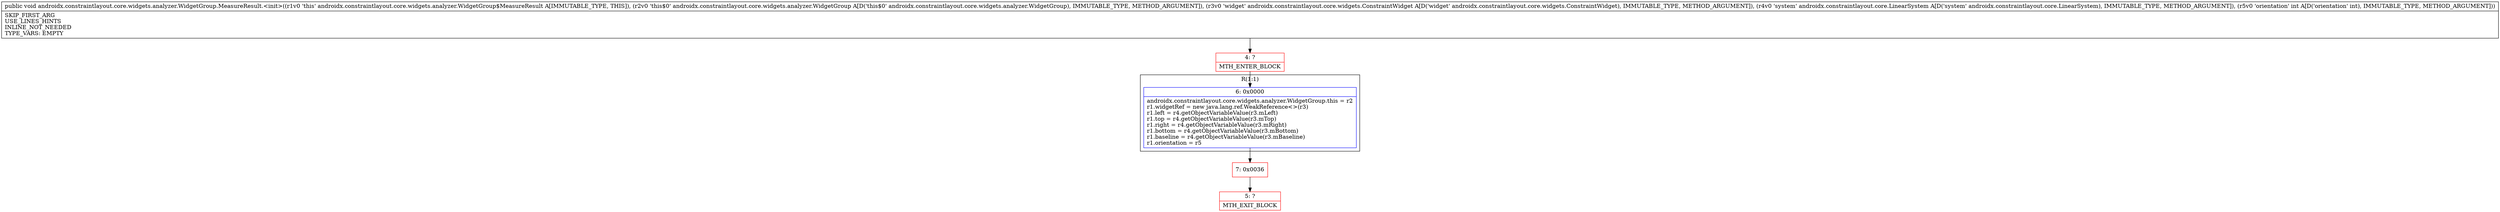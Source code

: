digraph "CFG forandroidx.constraintlayout.core.widgets.analyzer.WidgetGroup.MeasureResult.\<init\>(Landroidx\/constraintlayout\/core\/widgets\/analyzer\/WidgetGroup;Landroidx\/constraintlayout\/core\/widgets\/ConstraintWidget;Landroidx\/constraintlayout\/core\/LinearSystem;I)V" {
subgraph cluster_Region_1059537793 {
label = "R(1:1)";
node [shape=record,color=blue];
Node_6 [shape=record,label="{6\:\ 0x0000|androidx.constraintlayout.core.widgets.analyzer.WidgetGroup.this = r2\lr1.widgetRef = new java.lang.ref.WeakReference\<\>(r3)\lr1.left = r4.getObjectVariableValue(r3.mLeft)\lr1.top = r4.getObjectVariableValue(r3.mTop)\lr1.right = r4.getObjectVariableValue(r3.mRight)\lr1.bottom = r4.getObjectVariableValue(r3.mBottom)\lr1.baseline = r4.getObjectVariableValue(r3.mBaseline)\lr1.orientation = r5\l}"];
}
Node_4 [shape=record,color=red,label="{4\:\ ?|MTH_ENTER_BLOCK\l}"];
Node_7 [shape=record,color=red,label="{7\:\ 0x0036}"];
Node_5 [shape=record,color=red,label="{5\:\ ?|MTH_EXIT_BLOCK\l}"];
MethodNode[shape=record,label="{public void androidx.constraintlayout.core.widgets.analyzer.WidgetGroup.MeasureResult.\<init\>((r1v0 'this' androidx.constraintlayout.core.widgets.analyzer.WidgetGroup$MeasureResult A[IMMUTABLE_TYPE, THIS]), (r2v0 'this$0' androidx.constraintlayout.core.widgets.analyzer.WidgetGroup A[D('this$0' androidx.constraintlayout.core.widgets.analyzer.WidgetGroup), IMMUTABLE_TYPE, METHOD_ARGUMENT]), (r3v0 'widget' androidx.constraintlayout.core.widgets.ConstraintWidget A[D('widget' androidx.constraintlayout.core.widgets.ConstraintWidget), IMMUTABLE_TYPE, METHOD_ARGUMENT]), (r4v0 'system' androidx.constraintlayout.core.LinearSystem A[D('system' androidx.constraintlayout.core.LinearSystem), IMMUTABLE_TYPE, METHOD_ARGUMENT]), (r5v0 'orientation' int A[D('orientation' int), IMMUTABLE_TYPE, METHOD_ARGUMENT]))  | SKIP_FIRST_ARG\lUSE_LINES_HINTS\lINLINE_NOT_NEEDED\lTYPE_VARS: EMPTY\l}"];
MethodNode -> Node_4;Node_6 -> Node_7;
Node_4 -> Node_6;
Node_7 -> Node_5;
}

